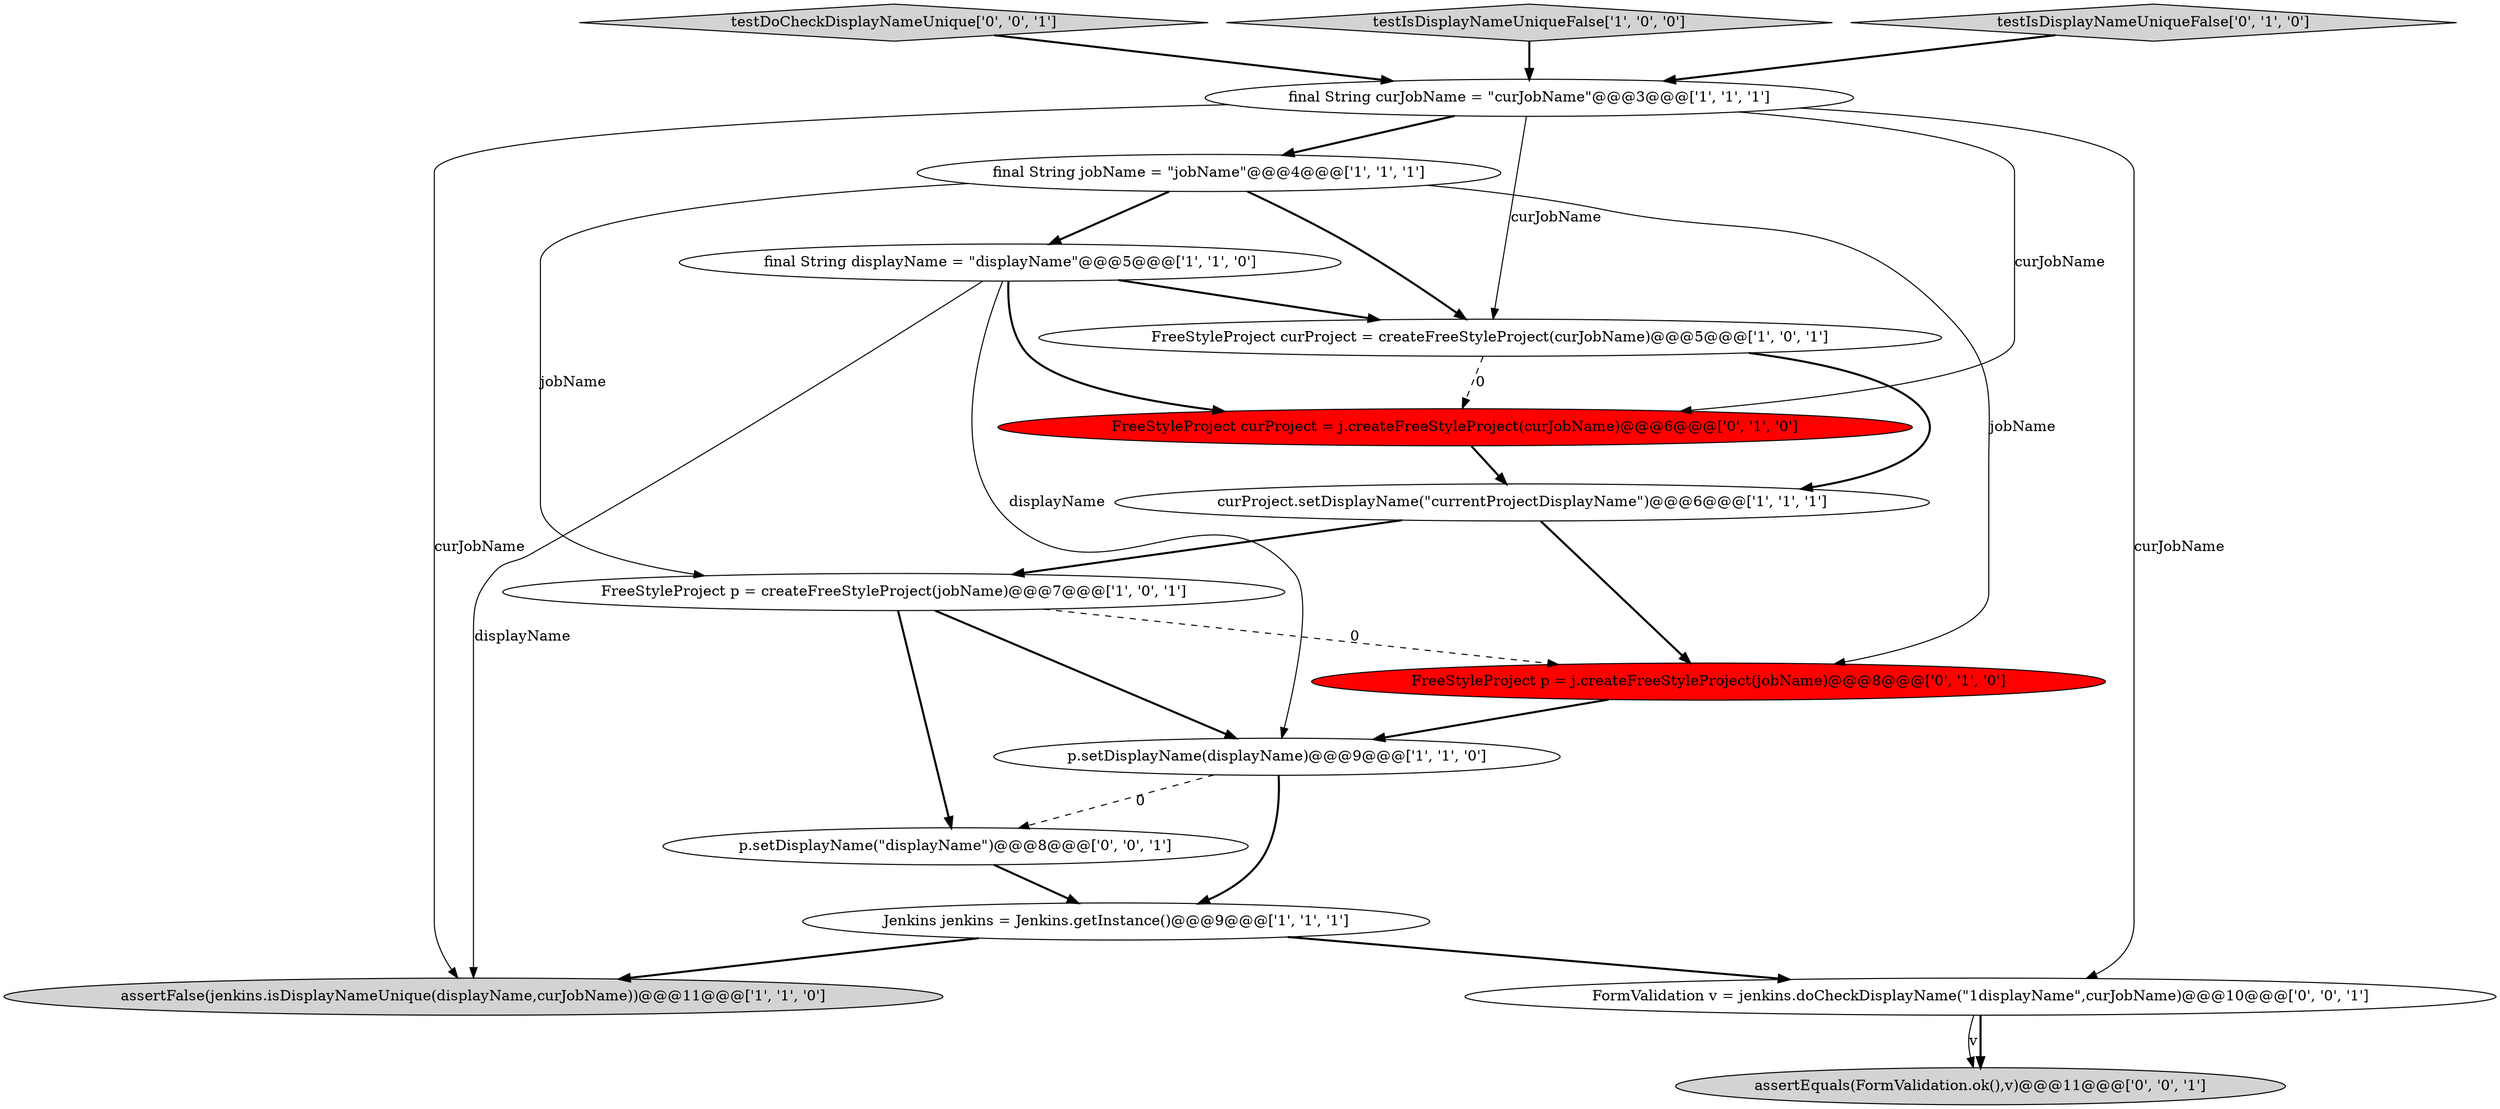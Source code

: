 digraph {
14 [style = filled, label = "testDoCheckDisplayNameUnique['0', '0', '1']", fillcolor = lightgray, shape = diamond image = "AAA0AAABBB3BBB"];
5 [style = filled, label = "curProject.setDisplayName(\"currentProjectDisplayName\")@@@6@@@['1', '1', '1']", fillcolor = white, shape = ellipse image = "AAA0AAABBB1BBB"];
0 [style = filled, label = "testIsDisplayNameUniqueFalse['1', '0', '0']", fillcolor = lightgray, shape = diamond image = "AAA0AAABBB1BBB"];
15 [style = filled, label = "p.setDisplayName(\"displayName\")@@@8@@@['0', '0', '1']", fillcolor = white, shape = ellipse image = "AAA0AAABBB3BBB"];
3 [style = filled, label = "FreeStyleProject p = createFreeStyleProject(jobName)@@@7@@@['1', '0', '1']", fillcolor = white, shape = ellipse image = "AAA0AAABBB1BBB"];
1 [style = filled, label = "final String curJobName = \"curJobName\"@@@3@@@['1', '1', '1']", fillcolor = white, shape = ellipse image = "AAA0AAABBB1BBB"];
16 [style = filled, label = "assertEquals(FormValidation.ok(),v)@@@11@@@['0', '0', '1']", fillcolor = lightgray, shape = ellipse image = "AAA0AAABBB3BBB"];
6 [style = filled, label = "assertFalse(jenkins.isDisplayNameUnique(displayName,curJobName))@@@11@@@['1', '1', '0']", fillcolor = lightgray, shape = ellipse image = "AAA0AAABBB1BBB"];
2 [style = filled, label = "FreeStyleProject curProject = createFreeStyleProject(curJobName)@@@5@@@['1', '0', '1']", fillcolor = white, shape = ellipse image = "AAA0AAABBB1BBB"];
8 [style = filled, label = "p.setDisplayName(displayName)@@@9@@@['1', '1', '0']", fillcolor = white, shape = ellipse image = "AAA0AAABBB1BBB"];
10 [style = filled, label = "testIsDisplayNameUniqueFalse['0', '1', '0']", fillcolor = lightgray, shape = diamond image = "AAA0AAABBB2BBB"];
9 [style = filled, label = "Jenkins jenkins = Jenkins.getInstance()@@@9@@@['1', '1', '1']", fillcolor = white, shape = ellipse image = "AAA0AAABBB1BBB"];
7 [style = filled, label = "final String displayName = \"displayName\"@@@5@@@['1', '1', '0']", fillcolor = white, shape = ellipse image = "AAA0AAABBB1BBB"];
12 [style = filled, label = "FreeStyleProject p = j.createFreeStyleProject(jobName)@@@8@@@['0', '1', '0']", fillcolor = red, shape = ellipse image = "AAA1AAABBB2BBB"];
4 [style = filled, label = "final String jobName = \"jobName\"@@@4@@@['1', '1', '1']", fillcolor = white, shape = ellipse image = "AAA0AAABBB1BBB"];
13 [style = filled, label = "FormValidation v = jenkins.doCheckDisplayName(\"1displayName\",curJobName)@@@10@@@['0', '0', '1']", fillcolor = white, shape = ellipse image = "AAA0AAABBB3BBB"];
11 [style = filled, label = "FreeStyleProject curProject = j.createFreeStyleProject(curJobName)@@@6@@@['0', '1', '0']", fillcolor = red, shape = ellipse image = "AAA1AAABBB2BBB"];
5->3 [style = bold, label=""];
1->4 [style = bold, label=""];
7->11 [style = bold, label=""];
1->11 [style = solid, label="curJobName"];
4->3 [style = solid, label="jobName"];
7->6 [style = solid, label="displayName"];
1->6 [style = solid, label="curJobName"];
8->15 [style = dashed, label="0"];
3->15 [style = bold, label=""];
4->2 [style = bold, label=""];
7->8 [style = solid, label="displayName"];
13->16 [style = solid, label="v"];
13->16 [style = bold, label=""];
4->7 [style = bold, label=""];
14->1 [style = bold, label=""];
9->6 [style = bold, label=""];
11->5 [style = bold, label=""];
4->12 [style = solid, label="jobName"];
3->12 [style = dashed, label="0"];
5->12 [style = bold, label=""];
15->9 [style = bold, label=""];
7->2 [style = bold, label=""];
0->1 [style = bold, label=""];
3->8 [style = bold, label=""];
12->8 [style = bold, label=""];
8->9 [style = bold, label=""];
2->11 [style = dashed, label="0"];
1->2 [style = solid, label="curJobName"];
10->1 [style = bold, label=""];
1->13 [style = solid, label="curJobName"];
2->5 [style = bold, label=""];
9->13 [style = bold, label=""];
}
